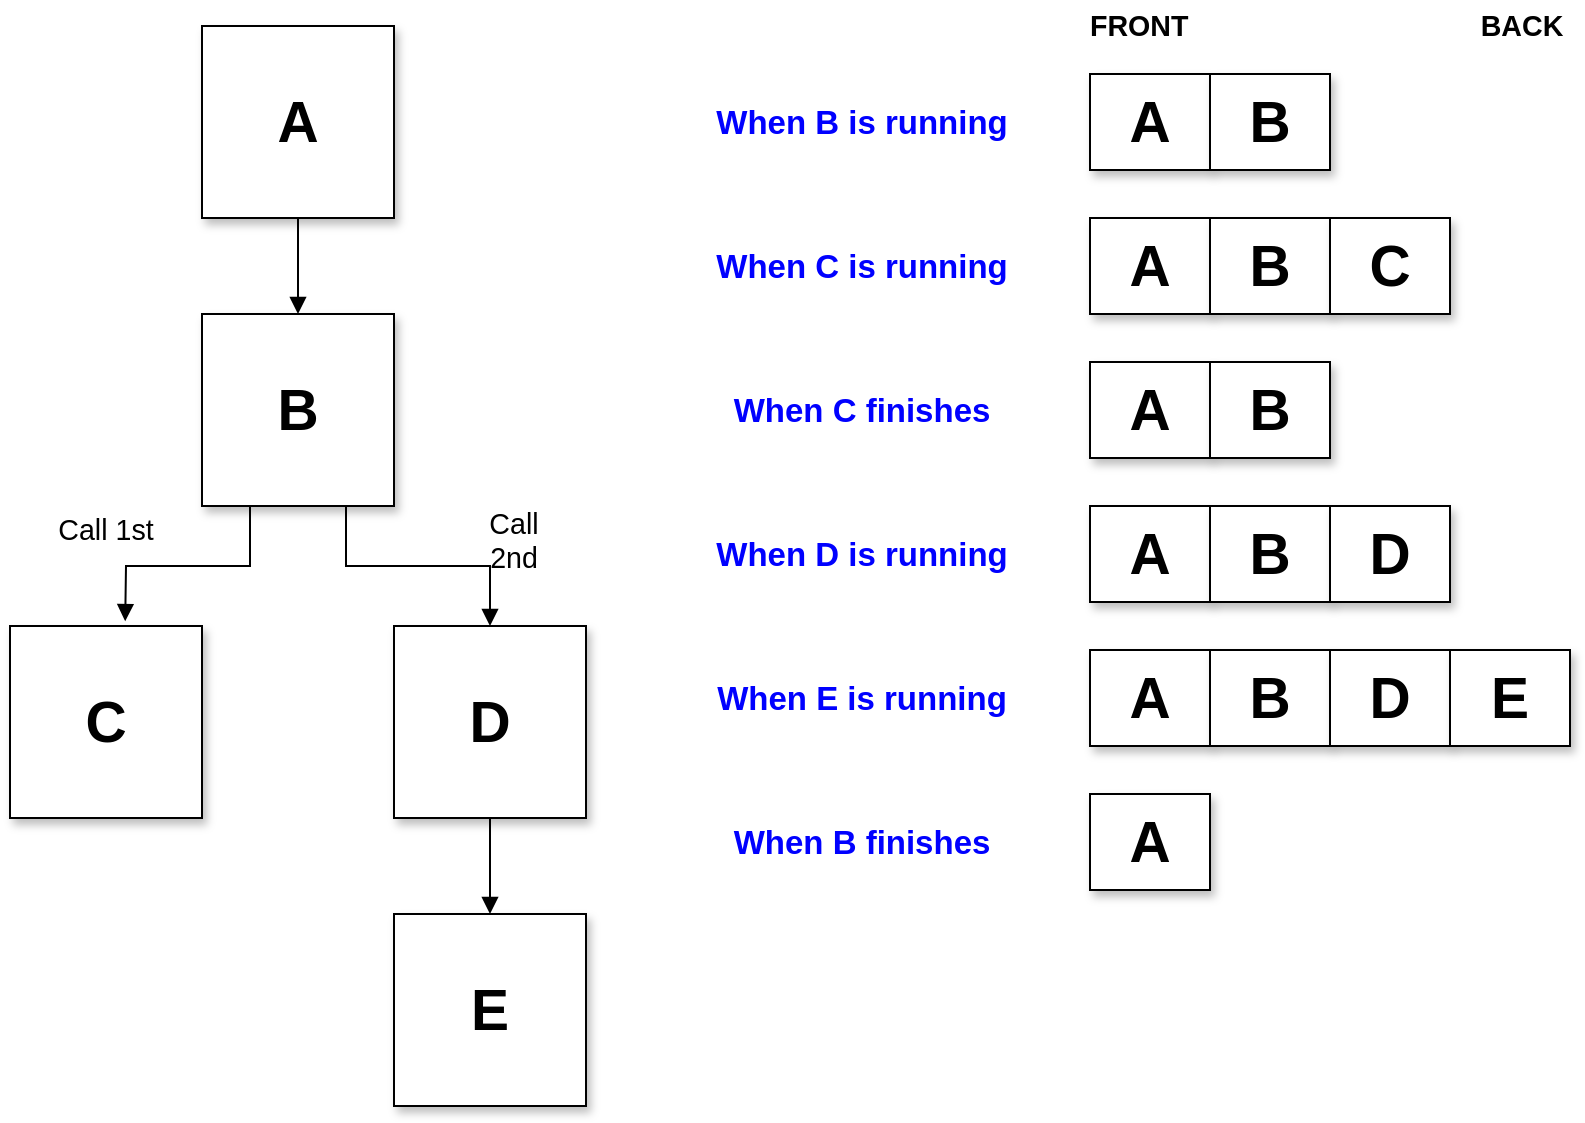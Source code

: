 <?xml version="1.0" encoding="UTF-8"?><mxfile type="Lucidchart-Import" version="17.1.4"><diagram name="Page-1" id="0"><mxGraphModel background="#FFFFFF" page="1" pageWidth="1020" pageHeight="1320" grid="1" gridSize="12"><root><mxCell id="0"/><mxCell id="1" parent="0"/><UserObject label="" lucidchartObjectId="UqlFeghrgaZm5" id="2"><mxCell style="html=1;jettySize=18;whiteSpace=wrap;fontSize=13;strokeOpacity=100;rounded=0;startArrow=none;endArrow=block;endFill=1;exitX=0.5;exitY=1;exitPerimeter=0;entryX=0.5;entryY=0;entryPerimeter=0;" edge="1" parent="1" source="3" target="6"><mxGeometry width="100" height="100" relative="1" as="geometry"><Array as="points"/></mxGeometry></mxCell></UserObject><UserObject label="A" lucidchartObjectId="opGN27X1nQcI5" id="3"><mxCell style="html=1;overflow=block;blockSpacing=1;whiteSpace=wrap;fontSize=28.5;fontFamily=Arimo;fontColor=default;fontStyle=1;spacing=0;strokeOpacity=100;fillOpacity=100;shadow=1;" vertex="1" parent="1"><mxGeometry x="144" y="72" width="96" height="96" as="geometry"/></mxCell></UserObject><UserObject label="" lucidchartObjectId="xDLnycieXNkGw" id="4"><mxCell style="html=1;jettySize=18;whiteSpace=wrap;fontSize=13;strokeOpacity=100;rounded=0;startArrow=none;endArrow=block;endFill=1;exitX=0.25;exitY=1;exitPerimeter=0;entryX=0.6;entryY=-0.025;entryPerimeter=0;" edge="1" parent="1" source="6" target="9"><mxGeometry width="100" height="100" relative="1" as="geometry"><Array as="points"><mxPoint x="168" y="342"/><mxPoint x="106" y="342"/></Array></mxGeometry></mxCell></UserObject><UserObject label="" lucidchartObjectId="7CiIZ16Jywo3d" id="5"><mxCell style="html=1;jettySize=18;whiteSpace=wrap;fontSize=13;strokeOpacity=100;rounded=0;startArrow=none;endArrow=block;endFill=1;exitX=0.75;exitY=1;exitPerimeter=0;entryX=0.5;entryY=0;entryPerimeter=0;" edge="1" parent="1" source="6" target="8"><mxGeometry width="100" height="100" relative="1" as="geometry"><Array as="points"><mxPoint x="216" y="342"/><mxPoint x="288" y="342"/></Array></mxGeometry></mxCell></UserObject><UserObject label="B" lucidchartObjectId="c2Z42M0vANMKv" id="6"><mxCell style="html=1;overflow=block;blockSpacing=1;whiteSpace=wrap;fontSize=28.5;fontFamily=Arimo;fontColor=default;fontStyle=1;spacing=0;strokeOpacity=100;fillOpacity=100;shadow=1;" vertex="1" parent="1"><mxGeometry x="144" y="216" width="96" height="96" as="geometry"/></mxCell></UserObject><UserObject label="" lucidchartObjectId="3RUMxa5kcztWk" id="7"><mxCell style="html=1;jettySize=18;whiteSpace=wrap;fontSize=13;strokeOpacity=100;rounded=0;startArrow=none;endArrow=block;endFill=1;exitX=0.5;exitY=1;exitPerimeter=0;entryX=0.5;entryY=0;entryPerimeter=0;" edge="1" parent="1" source="8" target="10"><mxGeometry width="100" height="100" relative="1" as="geometry"><Array as="points"/></mxGeometry></mxCell></UserObject><UserObject label="D" lucidchartObjectId="8I7hjh0DzKrHS" id="8"><mxCell style="html=1;overflow=block;blockSpacing=1;whiteSpace=wrap;fontSize=28.5;fontFamily=Arimo;fontColor=default;fontStyle=1;spacing=0;strokeOpacity=100;fillOpacity=100;shadow=1;" vertex="1" parent="1"><mxGeometry x="240" y="372" width="96" height="96" as="geometry"/></mxCell></UserObject><UserObject label="C" lucidchartObjectId="BwI6fFBonBD7Y" id="9"><mxCell style="html=1;overflow=block;blockSpacing=1;whiteSpace=wrap;fontSize=28.5;fontFamily=Arimo;fontColor=default;fontStyle=1;spacing=0;strokeOpacity=100;fillOpacity=100;shadow=1;" vertex="1" parent="1"><mxGeometry x="48" y="372" width="96" height="96" as="geometry"/></mxCell></UserObject><UserObject label="E" lucidchartObjectId="QSPFBLI6ScCQt" id="10"><mxCell style="html=1;overflow=block;blockSpacing=1;whiteSpace=wrap;fontSize=28.5;fontFamily=Arimo;fontColor=default;fontStyle=1;spacing=0;strokeOpacity=100;fillOpacity=100;shadow=1;" vertex="1" parent="1"><mxGeometry x="240" y="516" width="96" height="96" as="geometry"/></mxCell></UserObject><UserObject label="Call 1st" lucidchartObjectId="rH9cClotuB2W7" id="11"><mxCell style="html=1;overflow=block;blockSpacing=1;whiteSpace=wrap;fontSize=14.3;fontFamily=Arimo;fontColor=default;align=center;spacing=0;strokeOpacity=0;fillOpacity=0;fillColor=#000000;" vertex="1" parent="1"><mxGeometry x="72" y="312" width="48" height="24" as="geometry"/></mxCell></UserObject><UserObject label="Call 2nd" lucidchartObjectId="P3KvXcSR6xZOJ" id="12"><mxCell style="html=1;overflow=block;blockSpacing=1;whiteSpace=wrap;fontSize=14.3;fontFamily=Arimo;fontColor=default;align=center;spacing=0;strokeOpacity=0;fillOpacity=0;fillColor=#000000;" vertex="1" parent="1"><mxGeometry x="276" y="312" width="48" height="24" as="geometry"/></mxCell></UserObject><UserObject label="A" lucidchartObjectId="Y53wUY03nuMuU" id="13"><mxCell style="html=1;overflow=block;blockSpacing=1;whiteSpace=wrap;fontSize=28.5;fontFamily=Arimo;fontColor=default;fontStyle=1;spacing=0;strokeOpacity=100;fillOpacity=100;shadow=1;" vertex="1" parent="1"><mxGeometry x="588" y="96" width="60" height="48" as="geometry"/></mxCell></UserObject><UserObject label="FRONT" lucidchartObjectId="mmBgnLw6P0Rmf" id="14"><mxCell style="html=1;overflow=block;blockSpacing=1;whiteSpace=wrap;fontSize=14.3;fontFamily=Arimo;fontColor=default;fontStyle=1;align=center;spacing=0;strokeOpacity=0;fillOpacity=0;fillColor=#000000;" vertex="1" parent="1"><mxGeometry x="588" y="60" width="48" height="24" as="geometry"/></mxCell></UserObject><UserObject label="BACK" lucidchartObjectId="2MpCJndG4ijkH" id="15"><mxCell style="html=1;overflow=block;blockSpacing=1;whiteSpace=wrap;fontSize=14.3;fontFamily=Arimo;fontColor=default;fontStyle=1;align=center;spacing=0;strokeOpacity=0;fillOpacity=0;fillColor=#000000;" vertex="1" parent="1"><mxGeometry x="780" y="60" width="48" height="24" as="geometry"/></mxCell></UserObject><UserObject label="B" lucidchartObjectId="TeckndOTNPKAg" id="16"><mxCell style="html=1;overflow=block;blockSpacing=1;whiteSpace=wrap;fontSize=28.5;fontFamily=Arimo;fontColor=default;fontStyle=1;spacing=0;strokeOpacity=100;fillOpacity=100;shadow=1;" vertex="1" parent="1"><mxGeometry x="648" y="96" width="60" height="48" as="geometry"/></mxCell></UserObject><UserObject label="A" lucidchartObjectId="vgUH03bLsRaGc" id="17"><mxCell style="html=1;overflow=block;blockSpacing=1;whiteSpace=wrap;fontSize=28.5;fontFamily=Arimo;fontColor=default;fontStyle=1;spacing=0;strokeOpacity=100;fillOpacity=100;shadow=1;" vertex="1" parent="1"><mxGeometry x="588" y="168" width="60" height="48" as="geometry"/></mxCell></UserObject><UserObject label="B" lucidchartObjectId="BLc4juUPHNfFO" id="18"><mxCell style="html=1;overflow=block;blockSpacing=1;whiteSpace=wrap;fontSize=28.5;fontFamily=Arimo;fontColor=default;fontStyle=1;spacing=0;strokeOpacity=100;fillOpacity=100;shadow=1;" vertex="1" parent="1"><mxGeometry x="648" y="168" width="60" height="48" as="geometry"/></mxCell></UserObject><UserObject label="C" lucidchartObjectId="Ck00ISbwGZ259" id="19"><mxCell style="html=1;overflow=block;blockSpacing=1;whiteSpace=wrap;fontSize=28.5;fontFamily=Arimo;fontColor=default;fontStyle=1;spacing=0;strokeOpacity=100;fillOpacity=100;shadow=1;" vertex="1" parent="1"><mxGeometry x="708" y="168" width="60" height="48" as="geometry"/></mxCell></UserObject><UserObject label="A" lucidchartObjectId="gOyJqg6yylfRI" id="20"><mxCell style="html=1;overflow=block;blockSpacing=1;whiteSpace=wrap;fontSize=28.5;fontFamily=Arimo;fontColor=default;fontStyle=1;spacing=0;strokeOpacity=100;fillOpacity=100;shadow=1;" vertex="1" parent="1"><mxGeometry x="588" y="240" width="60" height="48" as="geometry"/></mxCell></UserObject><UserObject label="B" lucidchartObjectId="RNgUCmcmH4BfA" id="21"><mxCell style="html=1;overflow=block;blockSpacing=1;whiteSpace=wrap;fontSize=28.5;fontFamily=Arimo;fontColor=default;fontStyle=1;spacing=0;strokeOpacity=100;fillOpacity=100;shadow=1;" vertex="1" parent="1"><mxGeometry x="648" y="240" width="60" height="48" as="geometry"/></mxCell></UserObject><UserObject label="A" lucidchartObjectId="6G8LzlUVN7H9d" id="22"><mxCell style="html=1;overflow=block;blockSpacing=1;whiteSpace=wrap;fontSize=28.5;fontFamily=Arimo;fontColor=default;fontStyle=1;spacing=0;strokeOpacity=100;fillOpacity=100;shadow=1;" vertex="1" parent="1"><mxGeometry x="588" y="312" width="60" height="48" as="geometry"/></mxCell></UserObject><UserObject label="B" lucidchartObjectId="LdNA1nRYcBIuc" id="23"><mxCell style="html=1;overflow=block;blockSpacing=1;whiteSpace=wrap;fontSize=28.5;fontFamily=Arimo;fontColor=default;fontStyle=1;spacing=0;strokeOpacity=100;fillOpacity=100;shadow=1;" vertex="1" parent="1"><mxGeometry x="648" y="312" width="60" height="48" as="geometry"/></mxCell></UserObject><UserObject label="D" lucidchartObjectId="Lv5p0tqd91UNp" id="24"><mxCell style="html=1;overflow=block;blockSpacing=1;whiteSpace=wrap;fontSize=28.5;fontFamily=Arimo;fontColor=default;fontStyle=1;spacing=0;strokeOpacity=100;fillOpacity=100;shadow=1;" vertex="1" parent="1"><mxGeometry x="708" y="312" width="60" height="48" as="geometry"/></mxCell></UserObject><UserObject label="A" lucidchartObjectId="7NkYrdIy0bTTS" id="25"><mxCell style="html=1;overflow=block;blockSpacing=1;whiteSpace=wrap;fontSize=28.5;fontFamily=Arimo;fontColor=default;fontStyle=1;spacing=0;strokeOpacity=100;fillOpacity=100;shadow=1;" vertex="1" parent="1"><mxGeometry x="588" y="384" width="60" height="48" as="geometry"/></mxCell></UserObject><UserObject label="B" lucidchartObjectId="OO07qdNEPB8Zw" id="26"><mxCell style="html=1;overflow=block;blockSpacing=1;whiteSpace=wrap;fontSize=28.5;fontFamily=Arimo;fontColor=default;fontStyle=1;spacing=0;strokeOpacity=100;fillOpacity=100;shadow=1;" vertex="1" parent="1"><mxGeometry x="648" y="384" width="60" height="48" as="geometry"/></mxCell></UserObject><UserObject label="D" lucidchartObjectId="lrhQF46eKXmfg" id="27"><mxCell style="html=1;overflow=block;blockSpacing=1;whiteSpace=wrap;fontSize=28.5;fontFamily=Arimo;fontColor=default;fontStyle=1;spacing=0;strokeOpacity=100;fillOpacity=100;shadow=1;" vertex="1" parent="1"><mxGeometry x="708" y="384" width="60" height="48" as="geometry"/></mxCell></UserObject><UserObject label="E" lucidchartObjectId="QBNL8UepzU2z3" id="28"><mxCell style="html=1;overflow=block;blockSpacing=1;whiteSpace=wrap;fontSize=28.5;fontFamily=Arimo;fontColor=default;fontStyle=1;spacing=0;strokeOpacity=100;fillOpacity=100;shadow=1;" vertex="1" parent="1"><mxGeometry x="768" y="384" width="60" height="48" as="geometry"/></mxCell></UserObject><UserObject label="When B is running" lucidchartObjectId="PtkX1mGzNZDAt" id="29"><mxCell style="html=1;overflow=block;blockSpacing=1;whiteSpace=wrap;fontSize=16.5;fontFamily=Arimo;fontColor=#0000ff;fontStyle=1;align=center;spacing=0;strokeOpacity=0;fillOpacity=0;fillColor=#000000;" vertex="1" parent="1"><mxGeometry x="396" y="108" width="156" height="24" as="geometry"/></mxCell></UserObject><UserObject label="When C is running" lucidchartObjectId="mNM2B55hX1HjS" id="30"><mxCell style="html=1;overflow=block;blockSpacing=1;whiteSpace=wrap;fontSize=16.5;fontFamily=Arimo;fontColor=#0000ff;fontStyle=1;align=center;spacing=0;strokeOpacity=0;fillOpacity=0;fillColor=#000000;" vertex="1" parent="1"><mxGeometry x="396" y="180" width="156" height="24" as="geometry"/></mxCell></UserObject><UserObject label="When C finishes" lucidchartObjectId="Q3r6cqkhC0Tai" id="31"><mxCell style="html=1;overflow=block;blockSpacing=1;whiteSpace=wrap;fontSize=16.5;fontFamily=Arimo;fontColor=#0000ff;fontStyle=1;align=center;spacing=0;strokeOpacity=0;fillOpacity=0;fillColor=#000000;" vertex="1" parent="1"><mxGeometry x="396" y="252" width="156" height="24" as="geometry"/></mxCell></UserObject><UserObject label="When D is running" lucidchartObjectId="cPE9xH6cCUtcR" id="32"><mxCell style="html=1;overflow=block;blockSpacing=1;whiteSpace=wrap;fontSize=16.5;fontFamily=Arimo;fontColor=#0000ff;fontStyle=1;align=center;spacing=0;strokeOpacity=0;fillOpacity=0;fillColor=#000000;" vertex="1" parent="1"><mxGeometry x="396" y="324" width="156" height="24" as="geometry"/></mxCell></UserObject><UserObject label="When E is running" lucidchartObjectId="tfToxDUUKDpDb" id="33"><mxCell style="html=1;overflow=block;blockSpacing=1;whiteSpace=wrap;fontSize=16.5;fontFamily=Arimo;fontColor=#0000ff;fontStyle=1;align=center;spacing=0;strokeOpacity=0;fillOpacity=0;fillColor=#000000;" vertex="1" parent="1"><mxGeometry x="396" y="396" width="156" height="24" as="geometry"/></mxCell></UserObject><UserObject label="A" lucidchartObjectId="e8k6ogKtH6QOP" id="34"><mxCell style="html=1;overflow=block;blockSpacing=1;whiteSpace=wrap;fontSize=28.5;fontFamily=Arimo;fontColor=default;fontStyle=1;spacing=0;strokeOpacity=100;fillOpacity=100;shadow=1;" vertex="1" parent="1"><mxGeometry x="588" y="456" width="60" height="48" as="geometry"/></mxCell></UserObject><UserObject label="When B finishes" lucidchartObjectId="LnUz42OK9Bzvg" id="35"><mxCell style="html=1;overflow=block;blockSpacing=1;whiteSpace=wrap;fontSize=16.5;fontFamily=Arimo;fontColor=#0000ff;fontStyle=1;align=center;spacing=0;strokeOpacity=0;fillOpacity=0;fillColor=#000000;" vertex="1" parent="1"><mxGeometry x="396" y="468" width="156" height="24" as="geometry"/></mxCell></UserObject></root></mxGraphModel></diagram></mxfile>